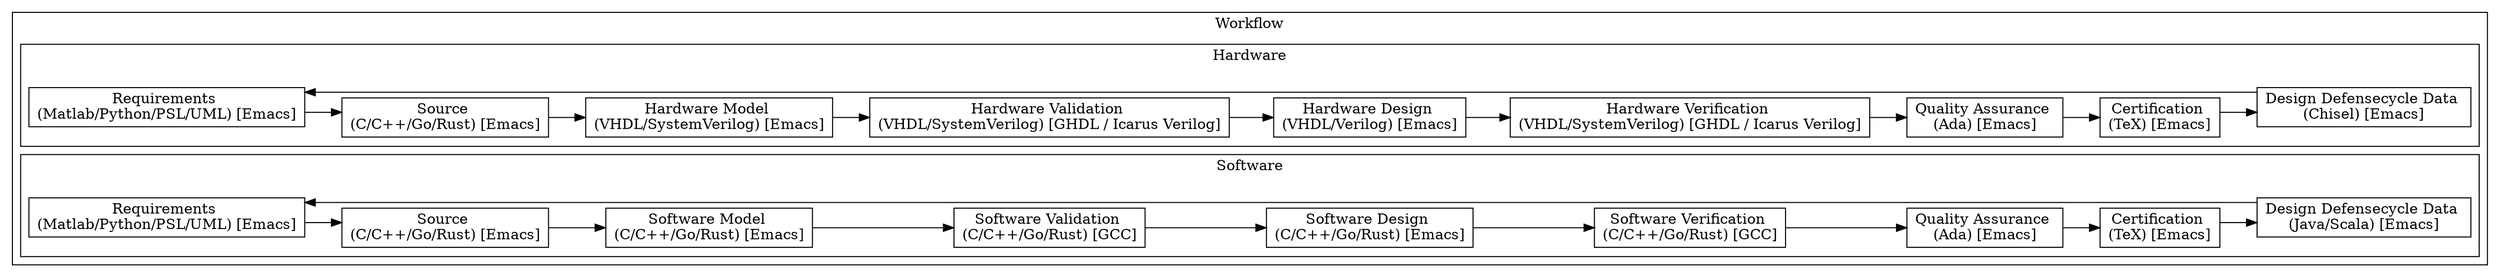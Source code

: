 digraph Project {
  // Introduction
  graph [rankdir = LR, splines=ortho];
  node[shape=record];

  // Blocks
  subgraph "cluster Workflow" { label = "Workflow";
    subgraph "cluster Hardware" { label = "Hardware";
      Requirements_HW[label="Requirements \n(Matlab/Python/PSL/UML) [Emacs]"];
      Source_HW[label="Source \n(C/C++/Go/Rust) [Emacs]"];
      Model_HW[label="Hardware Model \n(VHDL/SystemVerilog) [Emacs]"];
      Validation_HW[label="Hardware Validation \n(VHDL/SystemVerilog) [GHDL / Icarus Verilog]"];
      Design_HW[label="Hardware Design \n(VHDL/Verilog) [Emacs]"];
      Verification_HW[label="Hardware Verification \n(VHDL/SystemVerilog) [GHDL / Icarus Verilog]"];
      Quality_HW[label="Quality Assurance \n(Ada) [Emacs]"];
      Certification_HW[label="Certification \n(TeX) [Emacs]"];
      Defensecycle_HW[label="Design Defensecycle Data \n(Chisel) [Emacs]"];
    }
    subgraph "cluster Software" { label = "Software";
      Requirements_SW[label="Requirements \n(Matlab/Python/PSL/UML) [Emacs]"];
      Source_SW[label="Source \n(C/C++/Go/Rust) [Emacs]"];
      Model_SW[label="Software Model \n(C/C++/Go/Rust) [Emacs]"];
      Validation_SW[label="Software Validation \n(C/C++/Go/Rust) [GCC]"];
      Design_SW[label="Software Design \n(C/C++/Go/Rust) [Emacs]"];
      Verification_SW[label="Software Verification \n(C/C++/Go/Rust) [GCC]"];
      Quality_SW[label="Quality Assurance \n(Ada) [Emacs]"];
      Certification_SW[label="Certification \n(TeX) [Emacs]"];
      Defensecycle_SW[label="Design Defensecycle Data \n(Java/Scala) [Emacs]"];
    }
  }

  // Sequence
  Requirements_HW -> Source_HW;
  Source_HW -> Model_HW;
  Model_HW -> Validation_HW;
  Validation_HW -> Design_HW;
  Design_HW -> Verification_HW;
  Verification_HW -> Quality_HW;
  Quality_HW -> Certification_HW;
  Certification_HW -> Defensecycle_HW;
  Defensecycle_HW -> Requirements_HW;

  Requirements_SW -> Source_SW;
  Source_SW -> Model_SW;
  Model_SW -> Validation_SW;
  Validation_SW -> Design_SW;
  Design_SW -> Verification_SW;
  Verification_SW -> Quality_SW;
  Quality_SW -> Certification_SW;
  Certification_SW -> Defensecycle_SW;
  Defensecycle_SW -> Requirements_SW;
}
